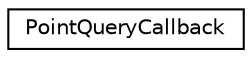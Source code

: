 digraph G
{
  edge [fontname="Helvetica",fontsize="10",labelfontname="Helvetica",labelfontsize="10"];
  node [fontname="Helvetica",fontsize="10",shape=record];
  rankdir="LR";
  Node1 [label="PointQueryCallback",height=0.2,width=0.4,color="black", fillcolor="white", style="filled",URL="$class_point_query_callback.html"];
}
